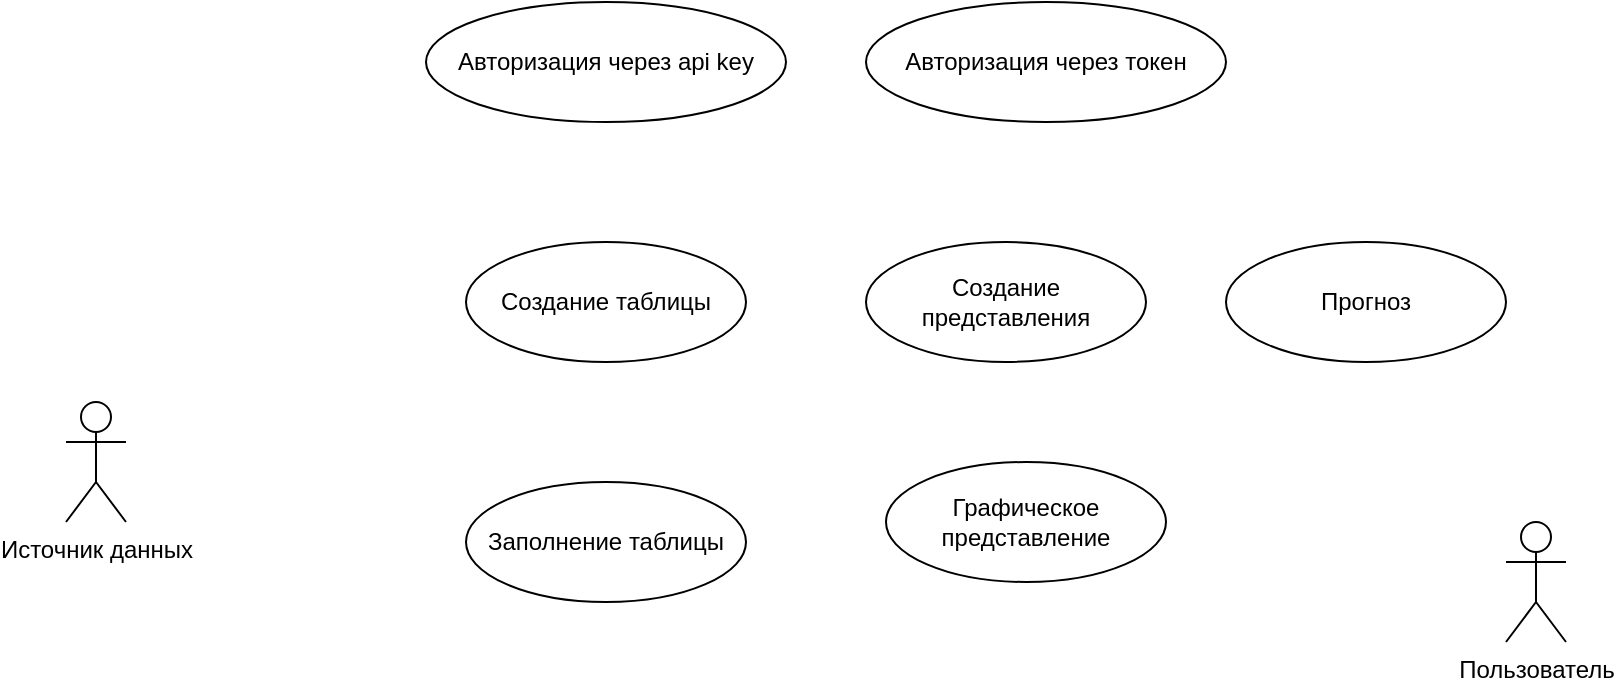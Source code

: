 <mxfile version="17.2.1" type="device"><diagram id="t-6r7Y65zKC07vZeMbHc" name="Page-1"><mxGraphModel dx="1018" dy="659" grid="1" gridSize="10" guides="1" tooltips="1" connect="1" arrows="1" fold="1" page="1" pageScale="1" pageWidth="850" pageHeight="1100" math="0" shadow="0"><root><mxCell id="0"/><mxCell id="1" parent="0"/><mxCell id="9rG48wfEmzS0Dbb1uzRo-1" value="Источник данных" style="shape=umlActor;verticalLabelPosition=bottom;verticalAlign=top;html=1;outlineConnect=0;" vertex="1" parent="1"><mxGeometry x="40" y="240" width="30" height="60" as="geometry"/></mxCell><mxCell id="9rG48wfEmzS0Dbb1uzRo-2" value="Пользователь" style="shape=umlActor;verticalLabelPosition=bottom;verticalAlign=top;html=1;outlineConnect=0;" vertex="1" parent="1"><mxGeometry x="760" y="300" width="30" height="60" as="geometry"/></mxCell><mxCell id="9rG48wfEmzS0Dbb1uzRo-4" value="Авторизация через токен" style="ellipse;whiteSpace=wrap;html=1;" vertex="1" parent="1"><mxGeometry x="440" y="40" width="180" height="60" as="geometry"/></mxCell><mxCell id="9rG48wfEmzS0Dbb1uzRo-5" value="Создание таблицы" style="ellipse;whiteSpace=wrap;html=1;" vertex="1" parent="1"><mxGeometry x="240" y="160" width="140" height="60" as="geometry"/></mxCell><mxCell id="9rG48wfEmzS0Dbb1uzRo-6" value="Авторизация через api key" style="ellipse;whiteSpace=wrap;html=1;" vertex="1" parent="1"><mxGeometry x="220" y="40" width="180" height="60" as="geometry"/></mxCell><mxCell id="9rG48wfEmzS0Dbb1uzRo-7" value="Заполнение таблицы" style="ellipse;whiteSpace=wrap;html=1;" vertex="1" parent="1"><mxGeometry x="240" y="280" width="140" height="60" as="geometry"/></mxCell><mxCell id="9rG48wfEmzS0Dbb1uzRo-8" value="Создание представления" style="ellipse;whiteSpace=wrap;html=1;" vertex="1" parent="1"><mxGeometry x="440" y="160" width="140" height="60" as="geometry"/></mxCell><mxCell id="9rG48wfEmzS0Dbb1uzRo-9" value="Графическое представление" style="ellipse;whiteSpace=wrap;html=1;" vertex="1" parent="1"><mxGeometry x="450" y="270" width="140" height="60" as="geometry"/></mxCell><mxCell id="9rG48wfEmzS0Dbb1uzRo-10" value="Прогноз" style="ellipse;whiteSpace=wrap;html=1;" vertex="1" parent="1"><mxGeometry x="620" y="160" width="140" height="60" as="geometry"/></mxCell></root></mxGraphModel></diagram></mxfile>